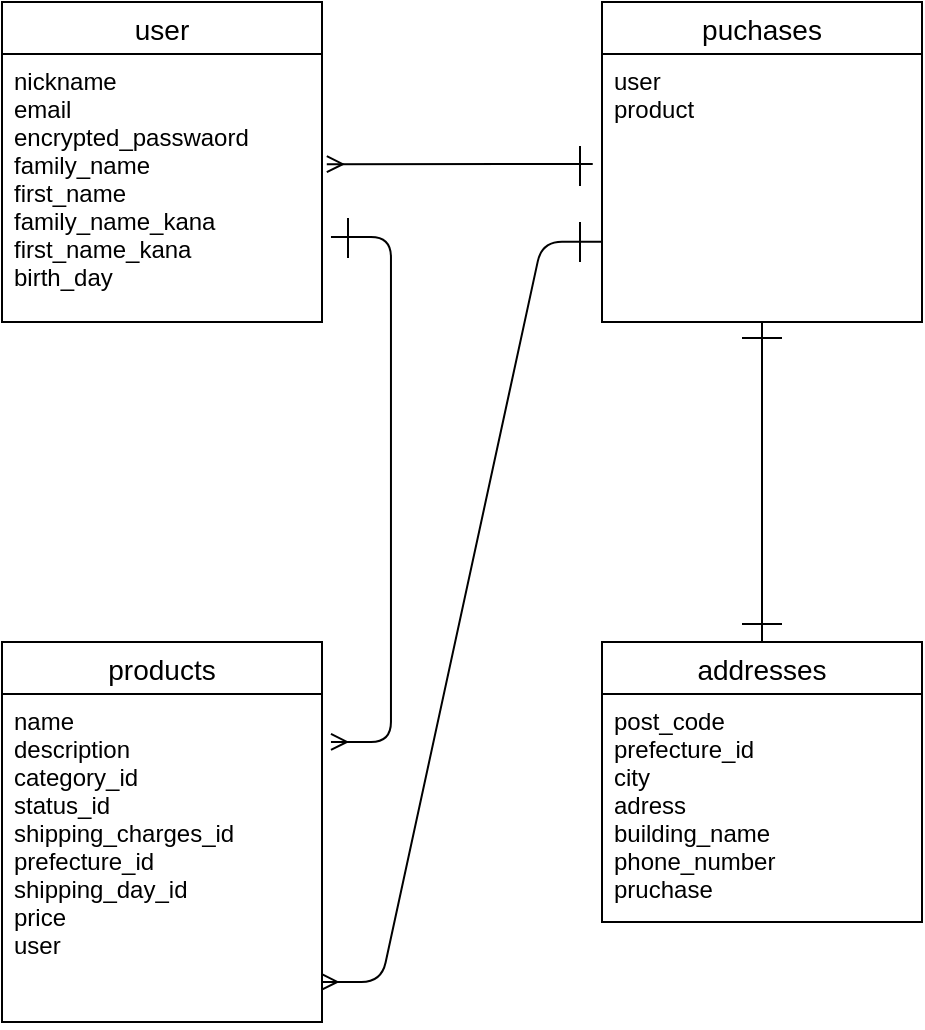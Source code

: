 <mxfile>
    <diagram id="FW5h5rtYfwasGdOfzP4t" name="ページ1">
        <mxGraphModel dx="450" dy="581" grid="1" gridSize="10" guides="1" tooltips="1" connect="0" arrows="1" fold="1" page="1" pageScale="1" pageWidth="827" pageHeight="1169" math="0" shadow="0">
            <root>
                <mxCell id="0"/>
                <mxCell id="1" parent="0"/>
                <mxCell id="28" value="user" style="swimlane;fontStyle=0;childLayout=stackLayout;horizontal=1;startSize=26;horizontalStack=0;resizeParent=1;resizeParentMax=0;resizeLast=0;collapsible=1;marginBottom=0;align=center;fontSize=14;" parent="1" vertex="1">
                    <mxGeometry x="10" y="40" width="160" height="160" as="geometry"/>
                </mxCell>
                <mxCell id="29" value="nickname&#10;email&#10;encrypted_passwaord&#10;family_name&#10;first_name&#10;family_name_kana&#10;first_name_kana&#10;birth_day" style="text;strokeColor=none;fillColor=none;spacingLeft=4;spacingRight=4;overflow=hidden;rotatable=0;points=[[0,0.5],[1,0.5]];portConstraint=eastwest;fontSize=12;" parent="28" vertex="1">
                    <mxGeometry y="26" width="160" height="134" as="geometry"/>
                </mxCell>
                <mxCell id="32" value="puchases" style="swimlane;fontStyle=0;childLayout=stackLayout;horizontal=1;startSize=26;horizontalStack=0;resizeParent=1;resizeParentMax=0;resizeLast=0;collapsible=1;marginBottom=0;align=center;fontSize=14;" parent="1" vertex="1">
                    <mxGeometry x="310" y="40" width="160" height="160" as="geometry"/>
                </mxCell>
                <mxCell id="33" value="user&#10;product" style="text;strokeColor=none;fillColor=none;spacingLeft=4;spacingRight=4;overflow=hidden;rotatable=0;points=[[0,0.5],[1,0.5]];portConstraint=eastwest;fontSize=12;" parent="32" vertex="1">
                    <mxGeometry y="26" width="160" height="134" as="geometry"/>
                </mxCell>
                <mxCell id="36" value="products" style="swimlane;fontStyle=0;childLayout=stackLayout;horizontal=1;startSize=26;horizontalStack=0;resizeParent=1;resizeParentMax=0;resizeLast=0;collapsible=1;marginBottom=0;align=center;fontSize=14;" parent="1" vertex="1">
                    <mxGeometry x="10" y="360" width="160" height="190" as="geometry"/>
                </mxCell>
                <mxCell id="37" value="name&#10;description&#10;category_id&#10;status_id&#10;shipping_charges_id&#10;prefecture_id&#10;shipping_day_id&#10;price&#10;user" style="text;strokeColor=none;fillColor=none;spacingLeft=4;spacingRight=4;overflow=hidden;rotatable=0;points=[[0,0.5],[1,0.5]];portConstraint=eastwest;fontSize=12;" parent="36" vertex="1">
                    <mxGeometry y="26" width="160" height="164" as="geometry"/>
                </mxCell>
                <mxCell id="77" value="addresses" style="swimlane;fontStyle=0;childLayout=stackLayout;horizontal=1;startSize=26;horizontalStack=0;resizeParent=1;resizeParentMax=0;resizeLast=0;collapsible=1;marginBottom=0;align=center;fontSize=14;" vertex="1" parent="1">
                    <mxGeometry x="310" y="360" width="160" height="140" as="geometry"/>
                </mxCell>
                <mxCell id="78" value="post_code&#10;prefecture_id&#10;city&#10;adress&#10;building_name&#10;phone_number&#10;pruchase" style="text;strokeColor=none;fillColor=none;spacingLeft=4;spacingRight=4;overflow=hidden;rotatable=0;points=[[0,0.5],[1,0.5]];portConstraint=eastwest;fontSize=12;" vertex="1" parent="77">
                    <mxGeometry y="26" width="160" height="114" as="geometry"/>
                </mxCell>
                <mxCell id="104" value="" style="edgeStyle=entityRelationEdgeStyle;fontSize=12;html=1;endArrow=ERmany;fontColor=none;exitX=0;exitY=0.701;exitDx=0;exitDy=0;exitPerimeter=0;entryX=0.998;entryY=0.878;entryDx=0;entryDy=0;entryPerimeter=0;" edge="1" parent="1" source="33" target="37">
                    <mxGeometry width="100" height="100" relative="1" as="geometry">
                        <mxPoint x="290" y="180" as="sourcePoint"/>
                        <mxPoint x="230" y="450" as="targetPoint"/>
                    </mxGeometry>
                </mxCell>
                <mxCell id="105" value="" style="edgeStyle=entityRelationEdgeStyle;fontSize=12;html=1;endArrow=ERmany;fontColor=none;entryX=1.015;entryY=0.411;entryDx=0;entryDy=0;entryPerimeter=0;" edge="1" parent="1" target="29">
                    <mxGeometry width="100" height="100" relative="1" as="geometry">
                        <mxPoint x="280" y="121" as="sourcePoint"/>
                        <mxPoint x="390" y="430" as="targetPoint"/>
                    </mxGeometry>
                </mxCell>
                <mxCell id="107" value="" style="endArrow=none;html=1;rounded=0;fontColor=none;" edge="1" parent="1" source="33" target="77">
                    <mxGeometry relative="1" as="geometry">
                        <mxPoint x="360" y="380" as="sourcePoint"/>
                        <mxPoint x="520" y="380" as="targetPoint"/>
                    </mxGeometry>
                </mxCell>
                <mxCell id="108" value="" style="line;strokeWidth=1;rotatable=0;dashed=0;labelPosition=right;align=left;verticalAlign=middle;spacingTop=0;spacingLeft=6;points=[];portConstraint=eastwest;fontColor=none;direction=south;" vertex="1" parent="1">
                    <mxGeometry x="178" y="148" width="10" height="20" as="geometry"/>
                </mxCell>
                <mxCell id="110" value="" style="line;strokeWidth=1;rotatable=0;dashed=0;labelPosition=right;align=left;verticalAlign=middle;spacingTop=0;spacingLeft=6;points=[];portConstraint=eastwest;fontColor=none;direction=south;" vertex="1" parent="1">
                    <mxGeometry x="294" y="150" width="10" height="20" as="geometry"/>
                </mxCell>
                <mxCell id="111" value="" style="line;strokeWidth=1;rotatable=0;dashed=0;labelPosition=right;align=left;verticalAlign=middle;spacingTop=0;spacingLeft=6;points=[];portConstraint=eastwest;fontColor=none;direction=south;" vertex="1" parent="1">
                    <mxGeometry x="294" y="112" width="10" height="20" as="geometry"/>
                </mxCell>
                <mxCell id="112" value="" style="line;strokeWidth=1;rotatable=0;dashed=0;labelPosition=right;align=left;verticalAlign=middle;spacingTop=0;spacingLeft=6;points=[];portConstraint=eastwest;fontColor=none;direction=west;" vertex="1" parent="1">
                    <mxGeometry x="380" y="203" width="20" height="10" as="geometry"/>
                </mxCell>
                <mxCell id="113" value="" style="line;strokeWidth=1;rotatable=0;dashed=0;labelPosition=right;align=left;verticalAlign=middle;spacingTop=0;spacingLeft=6;points=[];portConstraint=eastwest;fontColor=none;direction=west;" vertex="1" parent="1">
                    <mxGeometry x="380" y="346" width="20" height="10" as="geometry"/>
                </mxCell>
                <mxCell id="117" value="" style="edgeStyle=entityRelationEdgeStyle;fontSize=12;html=1;endArrow=ERmany;fontColor=none;entryX=1.028;entryY=0.146;entryDx=0;entryDy=0;entryPerimeter=0;exitX=1.028;exitY=0.683;exitDx=0;exitDy=0;exitPerimeter=0;" edge="1" parent="1" source="29" target="37">
                    <mxGeometry width="100" height="100" relative="1" as="geometry">
                        <mxPoint x="460" y="330" as="sourcePoint"/>
                        <mxPoint x="360" y="430" as="targetPoint"/>
                    </mxGeometry>
                </mxCell>
            </root>
        </mxGraphModel>
    </diagram>
</mxfile>